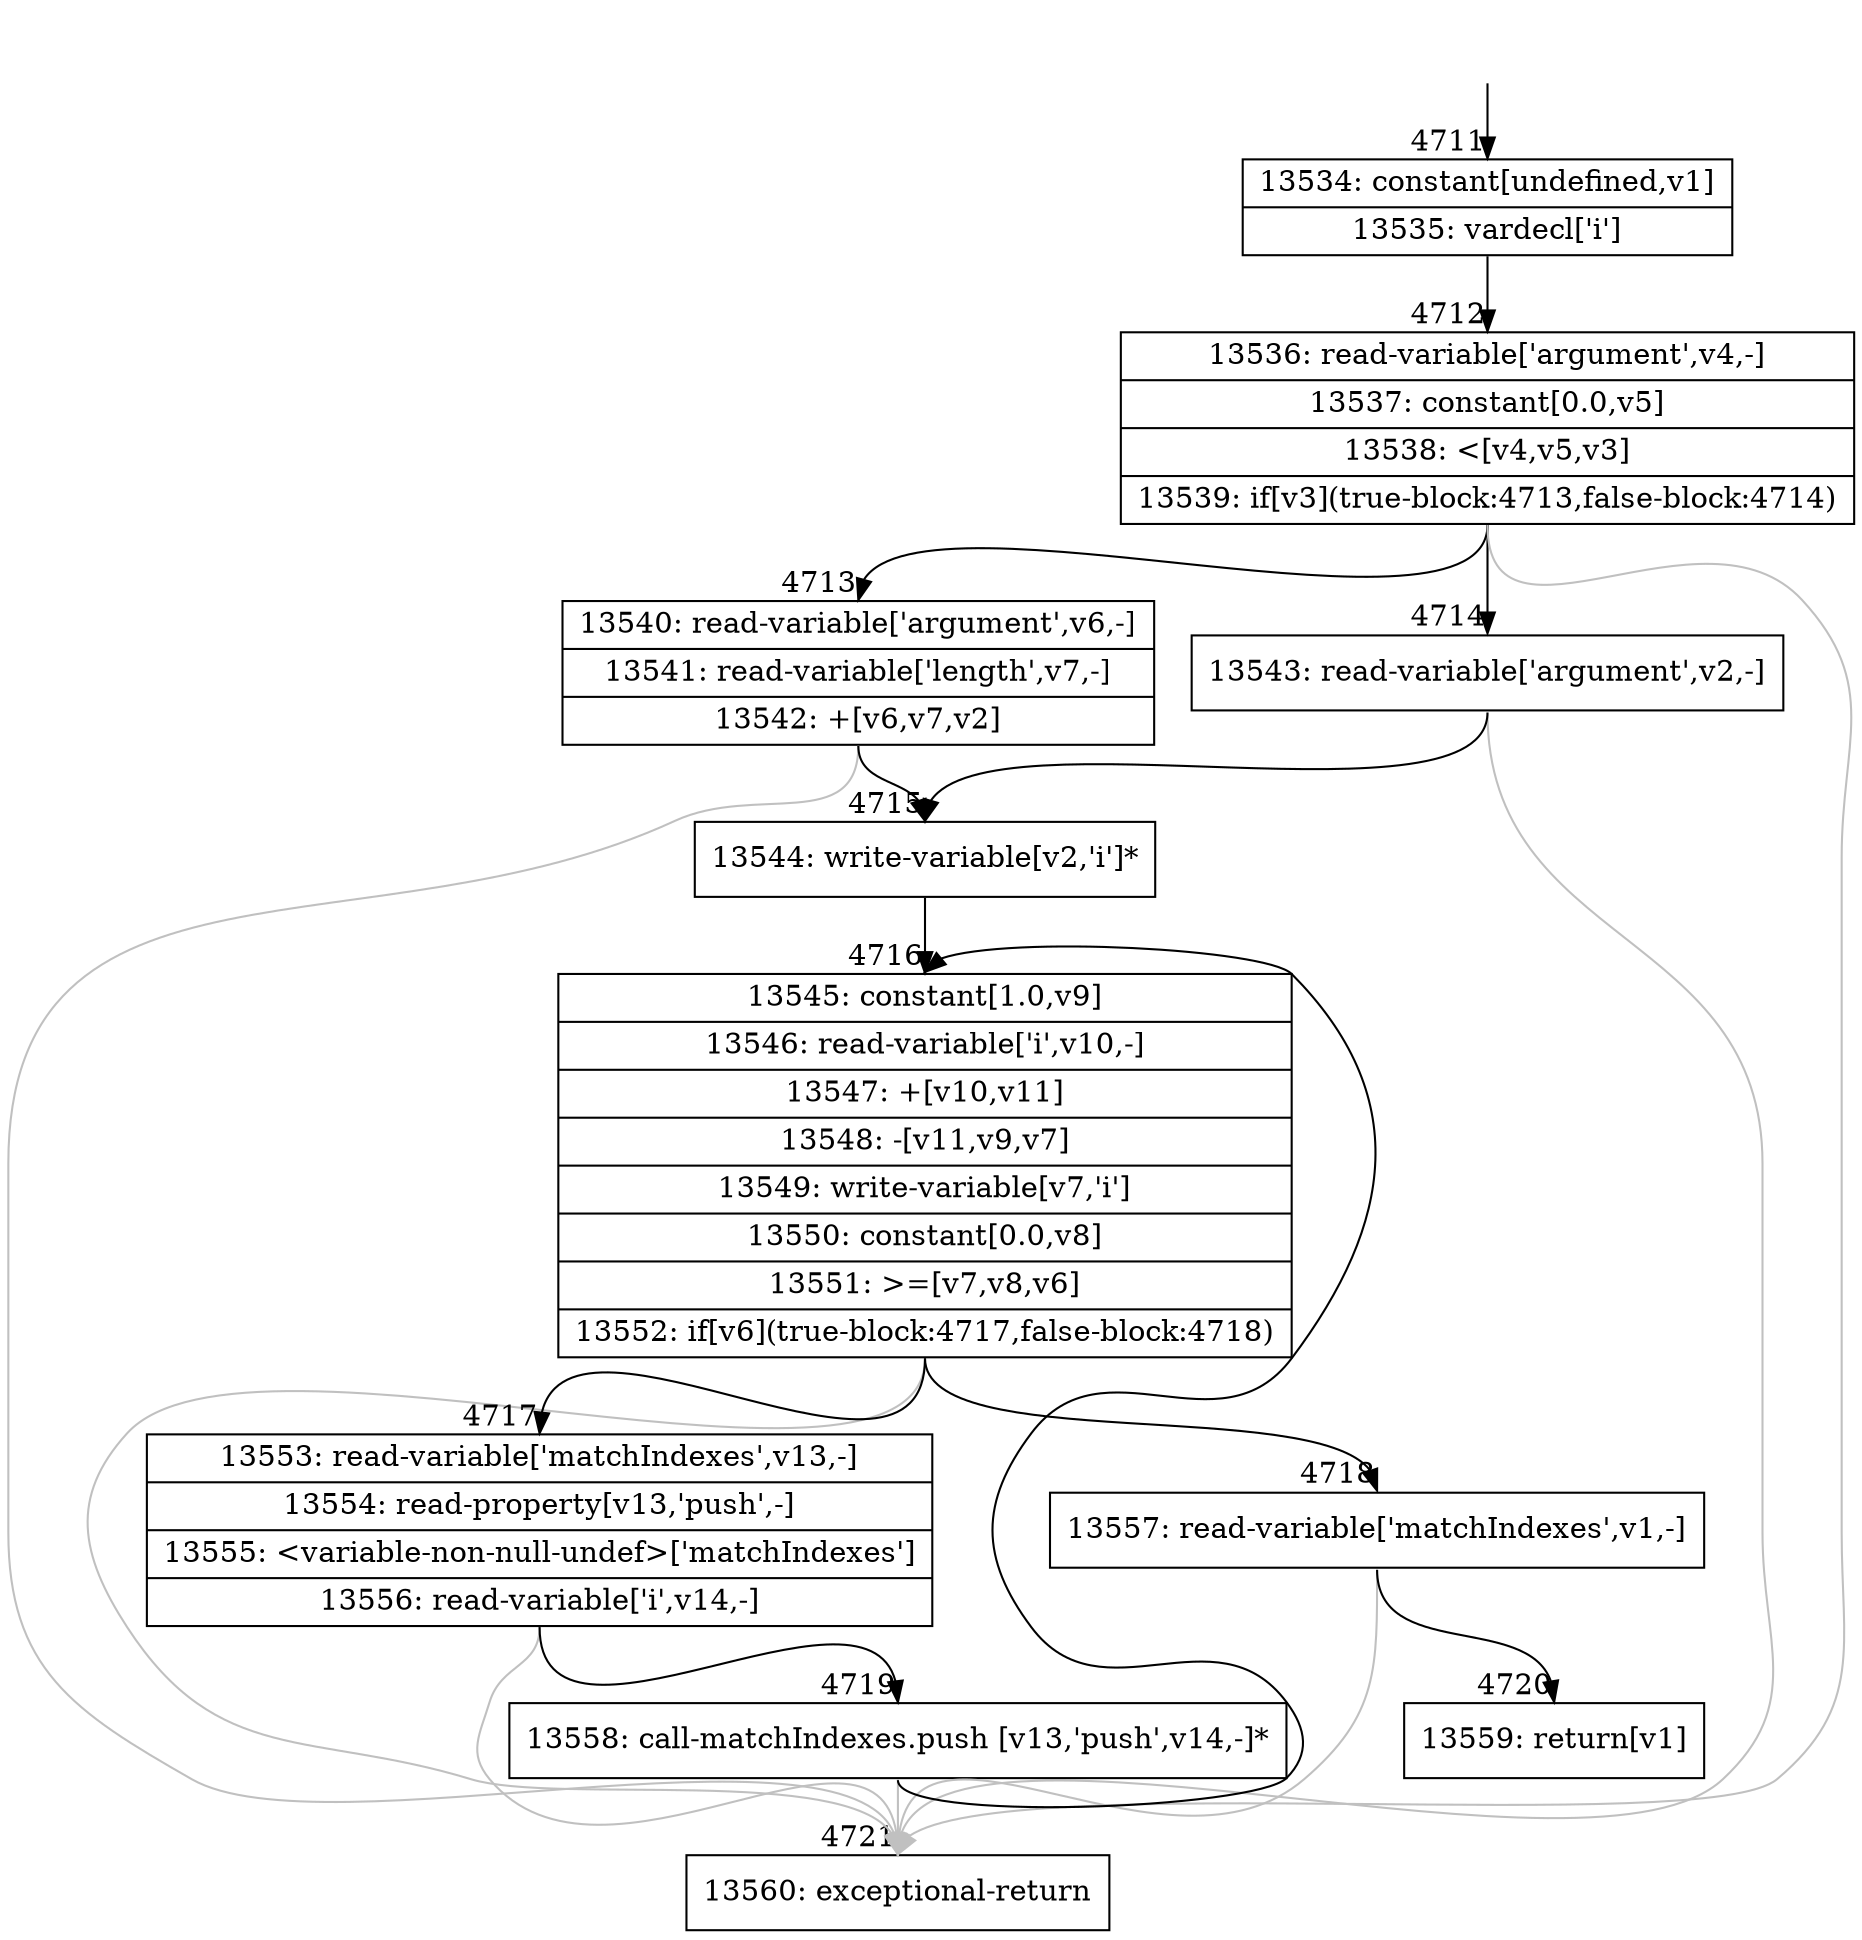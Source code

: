 digraph {
rankdir="TD"
BB_entry316[shape=none,label=""];
BB_entry316 -> BB4711 [tailport=s, headport=n, headlabel="    4711"]
BB4711 [shape=record label="{13534: constant[undefined,v1]|13535: vardecl['i']}" ] 
BB4711 -> BB4712 [tailport=s, headport=n, headlabel="      4712"]
BB4712 [shape=record label="{13536: read-variable['argument',v4,-]|13537: constant[0.0,v5]|13538: \<[v4,v5,v3]|13539: if[v3](true-block:4713,false-block:4714)}" ] 
BB4712 -> BB4713 [tailport=s, headport=n, headlabel="      4713"]
BB4712 -> BB4714 [tailport=s, headport=n, headlabel="      4714"]
BB4712 -> BB4721 [tailport=s, headport=n, color=gray, headlabel="      4721"]
BB4713 [shape=record label="{13540: read-variable['argument',v6,-]|13541: read-variable['length',v7,-]|13542: +[v6,v7,v2]}" ] 
BB4713 -> BB4715 [tailport=s, headport=n, headlabel="      4715"]
BB4713 -> BB4721 [tailport=s, headport=n, color=gray]
BB4714 [shape=record label="{13543: read-variable['argument',v2,-]}" ] 
BB4714 -> BB4715 [tailport=s, headport=n]
BB4714 -> BB4721 [tailport=s, headport=n, color=gray]
BB4715 [shape=record label="{13544: write-variable[v2,'i']*}" ] 
BB4715 -> BB4716 [tailport=s, headport=n, headlabel="      4716"]
BB4716 [shape=record label="{13545: constant[1.0,v9]|13546: read-variable['i',v10,-]|13547: +[v10,v11]|13548: -[v11,v9,v7]|13549: write-variable[v7,'i']|13550: constant[0.0,v8]|13551: \>=[v7,v8,v6]|13552: if[v6](true-block:4717,false-block:4718)}" ] 
BB4716 -> BB4717 [tailport=s, headport=n, headlabel="      4717"]
BB4716 -> BB4718 [tailport=s, headport=n, headlabel="      4718"]
BB4716 -> BB4721 [tailport=s, headport=n, color=gray]
BB4717 [shape=record label="{13553: read-variable['matchIndexes',v13,-]|13554: read-property[v13,'push',-]|13555: \<variable-non-null-undef\>['matchIndexes']|13556: read-variable['i',v14,-]}" ] 
BB4717 -> BB4719 [tailport=s, headport=n, headlabel="      4719"]
BB4717 -> BB4721 [tailport=s, headport=n, color=gray]
BB4718 [shape=record label="{13557: read-variable['matchIndexes',v1,-]}" ] 
BB4718 -> BB4720 [tailport=s, headport=n, headlabel="      4720"]
BB4718 -> BB4721 [tailport=s, headport=n, color=gray]
BB4719 [shape=record label="{13558: call-matchIndexes.push [v13,'push',v14,-]*}" ] 
BB4719 -> BB4716 [tailport=s, headport=n]
BB4719 -> BB4721 [tailport=s, headport=n, color=gray]
BB4720 [shape=record label="{13559: return[v1]}" ] 
BB4721 [shape=record label="{13560: exceptional-return}" ] 
//#$~ 4993
}
